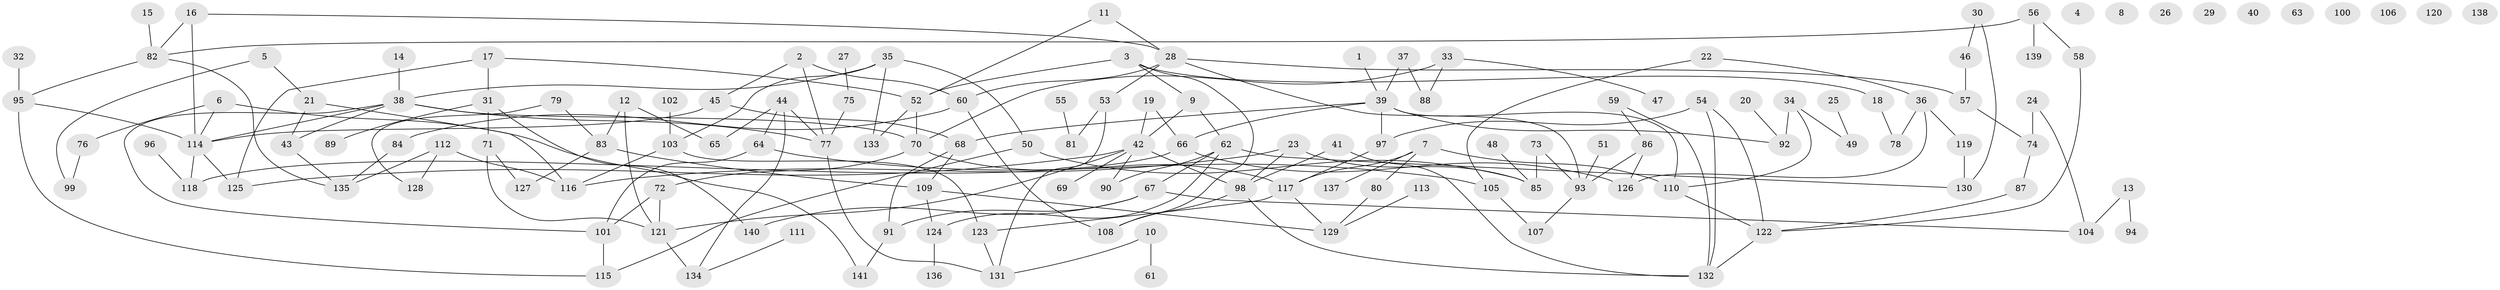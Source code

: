 // Generated by graph-tools (version 1.1) at 2025/25/03/09/25 03:25:14]
// undirected, 141 vertices, 188 edges
graph export_dot {
graph [start="1"]
  node [color=gray90,style=filled];
  1;
  2;
  3;
  4;
  5;
  6;
  7;
  8;
  9;
  10;
  11;
  12;
  13;
  14;
  15;
  16;
  17;
  18;
  19;
  20;
  21;
  22;
  23;
  24;
  25;
  26;
  27;
  28;
  29;
  30;
  31;
  32;
  33;
  34;
  35;
  36;
  37;
  38;
  39;
  40;
  41;
  42;
  43;
  44;
  45;
  46;
  47;
  48;
  49;
  50;
  51;
  52;
  53;
  54;
  55;
  56;
  57;
  58;
  59;
  60;
  61;
  62;
  63;
  64;
  65;
  66;
  67;
  68;
  69;
  70;
  71;
  72;
  73;
  74;
  75;
  76;
  77;
  78;
  79;
  80;
  81;
  82;
  83;
  84;
  85;
  86;
  87;
  88;
  89;
  90;
  91;
  92;
  93;
  94;
  95;
  96;
  97;
  98;
  99;
  100;
  101;
  102;
  103;
  104;
  105;
  106;
  107;
  108;
  109;
  110;
  111;
  112;
  113;
  114;
  115;
  116;
  117;
  118;
  119;
  120;
  121;
  122;
  123;
  124;
  125;
  126;
  127;
  128;
  129;
  130;
  131;
  132;
  133;
  134;
  135;
  136;
  137;
  138;
  139;
  140;
  141;
  1 -- 39;
  2 -- 45;
  2 -- 60;
  2 -- 77;
  3 -- 9;
  3 -- 18;
  3 -- 52;
  3 -- 108;
  5 -- 21;
  5 -- 99;
  6 -- 76;
  6 -- 114;
  6 -- 141;
  7 -- 80;
  7 -- 110;
  7 -- 117;
  7 -- 137;
  9 -- 42;
  9 -- 62;
  10 -- 61;
  10 -- 131;
  11 -- 28;
  11 -- 52;
  12 -- 65;
  12 -- 83;
  12 -- 121;
  13 -- 94;
  13 -- 104;
  14 -- 38;
  15 -- 82;
  16 -- 28;
  16 -- 82;
  16 -- 114;
  17 -- 31;
  17 -- 52;
  17 -- 125;
  18 -- 78;
  19 -- 42;
  19 -- 66;
  20 -- 92;
  21 -- 43;
  21 -- 116;
  22 -- 36;
  22 -- 105;
  23 -- 85;
  23 -- 98;
  23 -- 116;
  24 -- 74;
  24 -- 104;
  25 -- 49;
  27 -- 75;
  28 -- 53;
  28 -- 57;
  28 -- 60;
  28 -- 93;
  30 -- 46;
  30 -- 130;
  31 -- 71;
  31 -- 89;
  31 -- 140;
  32 -- 95;
  33 -- 47;
  33 -- 70;
  33 -- 88;
  34 -- 49;
  34 -- 92;
  34 -- 110;
  35 -- 38;
  35 -- 50;
  35 -- 103;
  35 -- 133;
  36 -- 78;
  36 -- 119;
  36 -- 126;
  37 -- 39;
  37 -- 88;
  38 -- 43;
  38 -- 70;
  38 -- 77;
  38 -- 101;
  38 -- 114;
  39 -- 66;
  39 -- 68;
  39 -- 92;
  39 -- 97;
  39 -- 110;
  41 -- 98;
  41 -- 132;
  42 -- 69;
  42 -- 90;
  42 -- 98;
  42 -- 121;
  42 -- 125;
  43 -- 135;
  44 -- 64;
  44 -- 65;
  44 -- 77;
  44 -- 134;
  45 -- 68;
  45 -- 114;
  46 -- 57;
  48 -- 85;
  50 -- 85;
  50 -- 115;
  51 -- 93;
  52 -- 70;
  52 -- 133;
  53 -- 81;
  53 -- 131;
  54 -- 97;
  54 -- 122;
  54 -- 132;
  55 -- 81;
  56 -- 58;
  56 -- 82;
  56 -- 139;
  57 -- 74;
  58 -- 122;
  59 -- 86;
  59 -- 132;
  60 -- 84;
  60 -- 108;
  62 -- 67;
  62 -- 90;
  62 -- 124;
  62 -- 130;
  64 -- 101;
  64 -- 105;
  66 -- 118;
  66 -- 126;
  67 -- 91;
  67 -- 104;
  67 -- 140;
  68 -- 91;
  68 -- 109;
  70 -- 72;
  70 -- 117;
  71 -- 121;
  71 -- 127;
  72 -- 101;
  72 -- 121;
  73 -- 85;
  73 -- 93;
  74 -- 87;
  75 -- 77;
  76 -- 99;
  77 -- 131;
  79 -- 83;
  79 -- 128;
  80 -- 129;
  82 -- 95;
  82 -- 135;
  83 -- 109;
  83 -- 127;
  84 -- 135;
  86 -- 93;
  86 -- 126;
  87 -- 122;
  91 -- 141;
  93 -- 107;
  95 -- 114;
  95 -- 115;
  96 -- 118;
  97 -- 117;
  98 -- 108;
  98 -- 132;
  101 -- 115;
  102 -- 103;
  103 -- 116;
  103 -- 123;
  105 -- 107;
  109 -- 124;
  109 -- 129;
  110 -- 122;
  111 -- 134;
  112 -- 116;
  112 -- 128;
  112 -- 135;
  113 -- 129;
  114 -- 118;
  114 -- 125;
  117 -- 123;
  117 -- 129;
  119 -- 130;
  121 -- 134;
  122 -- 132;
  123 -- 131;
  124 -- 136;
}
